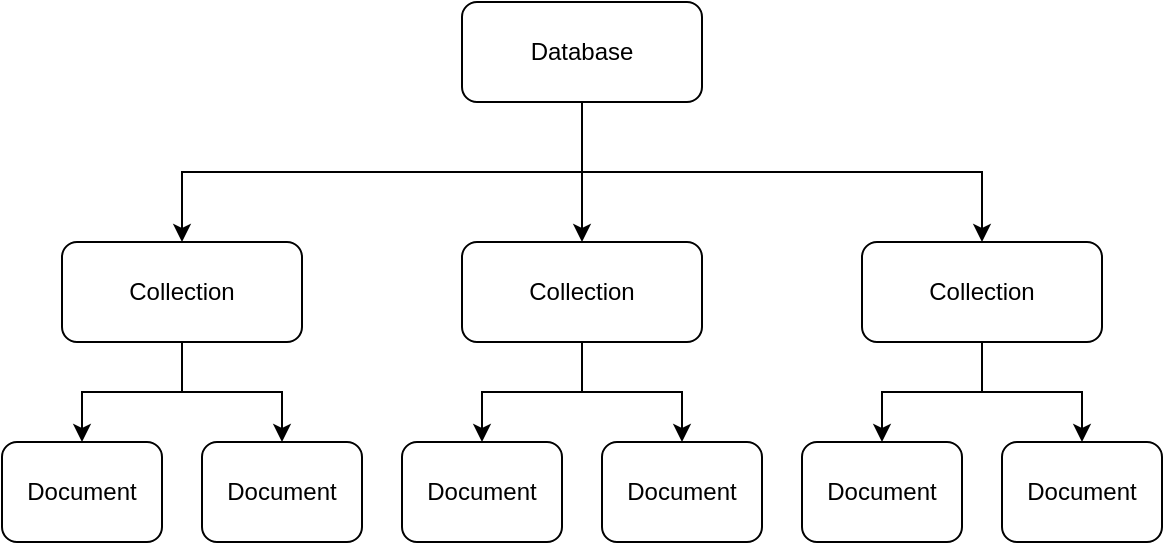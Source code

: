 <mxfile version="15.5.4" type="embed"><diagram id="R_aG5p2VrXUpwF4AiYqM" name="Page-1"><mxGraphModel dx="749" dy="513" grid="1" gridSize="10" guides="1" tooltips="1" connect="1" arrows="1" fold="1" page="1" pageScale="1" pageWidth="850" pageHeight="1100" math="0" shadow="0"><root><mxCell id="0"/><mxCell id="1" parent="0"/><mxCell id="17" style="edgeStyle=orthogonalEdgeStyle;rounded=0;orthogonalLoop=1;jettySize=auto;html=1;exitX=0.5;exitY=1;exitDx=0;exitDy=0;entryX=0.5;entryY=0;entryDx=0;entryDy=0;" edge="1" parent="1" source="2" target="3"><mxGeometry relative="1" as="geometry"/></mxCell><mxCell id="18" style="edgeStyle=orthogonalEdgeStyle;rounded=0;orthogonalLoop=1;jettySize=auto;html=1;exitX=0.5;exitY=1;exitDx=0;exitDy=0;entryX=0.5;entryY=0;entryDx=0;entryDy=0;" edge="1" parent="1" source="2" target="5"><mxGeometry relative="1" as="geometry"/></mxCell><mxCell id="19" style="edgeStyle=orthogonalEdgeStyle;rounded=0;orthogonalLoop=1;jettySize=auto;html=1;exitX=0.5;exitY=1;exitDx=0;exitDy=0;entryX=0.5;entryY=0;entryDx=0;entryDy=0;" edge="1" parent="1" source="2" target="7"><mxGeometry relative="1" as="geometry"/></mxCell><mxCell id="2" value="Database" style="rounded=1;whiteSpace=wrap;html=1;" vertex="1" parent="1"><mxGeometry x="350" y="130" width="120" height="50" as="geometry"/></mxCell><mxCell id="10" value="" style="edgeStyle=orthogonalEdgeStyle;rounded=0;orthogonalLoop=1;jettySize=auto;html=1;" edge="1" parent="1" source="3" target="9"><mxGeometry relative="1" as="geometry"/></mxCell><mxCell id="12" style="edgeStyle=orthogonalEdgeStyle;rounded=0;orthogonalLoop=1;jettySize=auto;html=1;entryX=0.5;entryY=0;entryDx=0;entryDy=0;" edge="1" parent="1" source="3" target="11"><mxGeometry relative="1" as="geometry"/></mxCell><mxCell id="3" value="Collection" style="rounded=1;whiteSpace=wrap;html=1;" vertex="1" parent="1"><mxGeometry x="150" y="250" width="120" height="50" as="geometry"/></mxCell><mxCell id="20" style="edgeStyle=orthogonalEdgeStyle;rounded=0;orthogonalLoop=1;jettySize=auto;html=1;exitX=0.5;exitY=1;exitDx=0;exitDy=0;entryX=0.5;entryY=0;entryDx=0;entryDy=0;" edge="1" parent="1" source="5" target="13"><mxGeometry relative="1" as="geometry"/></mxCell><mxCell id="21" style="edgeStyle=orthogonalEdgeStyle;rounded=0;orthogonalLoop=1;jettySize=auto;html=1;exitX=0.5;exitY=1;exitDx=0;exitDy=0;entryX=0.5;entryY=0;entryDx=0;entryDy=0;" edge="1" parent="1" source="5" target="14"><mxGeometry relative="1" as="geometry"/></mxCell><mxCell id="5" value="Collection" style="rounded=1;whiteSpace=wrap;html=1;" vertex="1" parent="1"><mxGeometry x="350" y="250" width="120" height="50" as="geometry"/></mxCell><mxCell id="22" style="edgeStyle=orthogonalEdgeStyle;rounded=0;orthogonalLoop=1;jettySize=auto;html=1;exitX=0.5;exitY=1;exitDx=0;exitDy=0;" edge="1" parent="1" source="7" target="15"><mxGeometry relative="1" as="geometry"/></mxCell><mxCell id="23" style="edgeStyle=orthogonalEdgeStyle;rounded=0;orthogonalLoop=1;jettySize=auto;html=1;exitX=0.5;exitY=1;exitDx=0;exitDy=0;entryX=0.5;entryY=0;entryDx=0;entryDy=0;" edge="1" parent="1" source="7" target="16"><mxGeometry relative="1" as="geometry"/></mxCell><mxCell id="7" value="Collection" style="rounded=1;whiteSpace=wrap;html=1;" vertex="1" parent="1"><mxGeometry x="550" y="250" width="120" height="50" as="geometry"/></mxCell><mxCell id="9" value="Document" style="rounded=1;whiteSpace=wrap;html=1;" vertex="1" parent="1"><mxGeometry x="120" y="350" width="80" height="50" as="geometry"/></mxCell><mxCell id="11" value="Document" style="rounded=1;whiteSpace=wrap;html=1;" vertex="1" parent="1"><mxGeometry x="220" y="350" width="80" height="50" as="geometry"/></mxCell><mxCell id="13" value="Document" style="rounded=1;whiteSpace=wrap;html=1;" vertex="1" parent="1"><mxGeometry x="320" y="350" width="80" height="50" as="geometry"/></mxCell><mxCell id="14" value="Document" style="rounded=1;whiteSpace=wrap;html=1;" vertex="1" parent="1"><mxGeometry x="420" y="350" width="80" height="50" as="geometry"/></mxCell><mxCell id="15" value="Document" style="rounded=1;whiteSpace=wrap;html=1;" vertex="1" parent="1"><mxGeometry x="520" y="350" width="80" height="50" as="geometry"/></mxCell><mxCell id="16" value="Document" style="rounded=1;whiteSpace=wrap;html=1;" vertex="1" parent="1"><mxGeometry x="620" y="350" width="80" height="50" as="geometry"/></mxCell></root></mxGraphModel></diagram></mxfile>